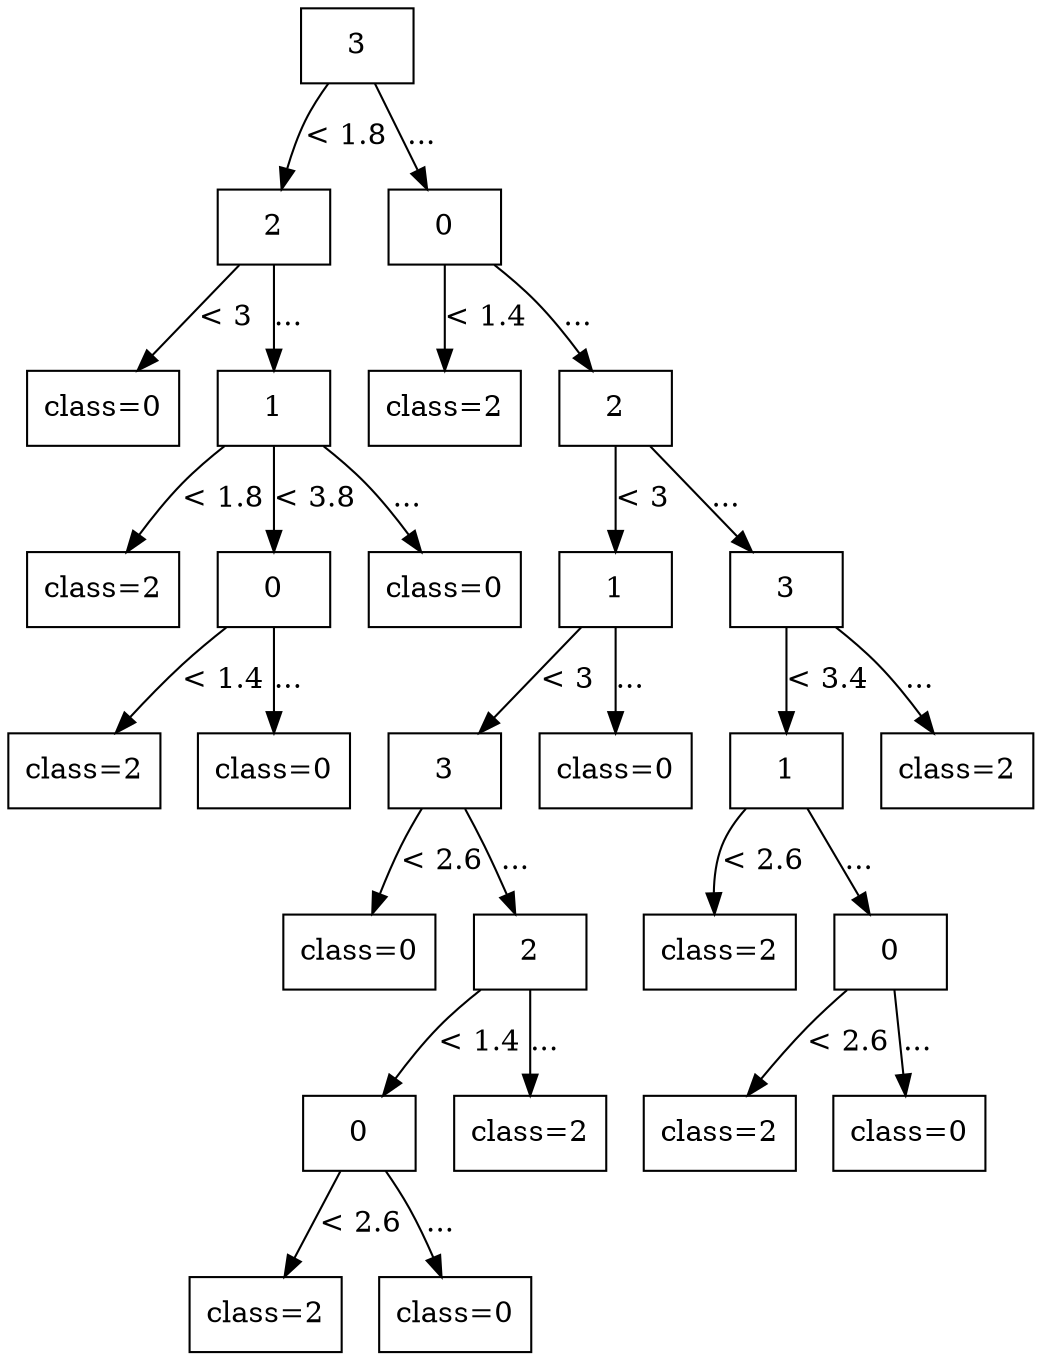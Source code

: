 digraph G {
node [shape=box];

0 [label="3"];

1 [label="2"];
9 [label="0"];

0 -> 1 [label="< 1.8"];
0 -> 9 [label="..."];

2 [label="class=0"];
3 [label="1"];
10 [label="class=2"];
11 [label="2"];

1 -> 2 [label="< 3"];
1 -> 3 [label="..."];
9 -> 10 [label="< 1.4"];
9 -> 11 [label="..."];

4 [label="class=2"];
5 [label="0"];
8 [label="class=0"];
12 [label="1"];
21 [label="3"];

3 -> 4 [label="< 1.8"];
3 -> 5 [label="< 3.8"];
3 -> 8 [label="..."];
11 -> 12 [label="< 3"];
11 -> 21 [label="..."];

6 [label="class=2"];
7 [label="class=0"];
13 [label="3"];
20 [label="class=0"];
22 [label="1"];
27 [label="class=2"];

5 -> 6 [label="< 1.4"];
5 -> 7 [label="..."];
12 -> 13 [label="< 3"];
12 -> 20 [label="..."];
21 -> 22 [label="< 3.4"];
21 -> 27 [label="..."];

14 [label="class=0"];
15 [label="2"];
23 [label="class=2"];
24 [label="0"];

13 -> 14 [label="< 2.6"];
13 -> 15 [label="..."];
22 -> 23 [label="< 2.6"];
22 -> 24 [label="..."];

16 [label="0"];
19 [label="class=2"];
25 [label="class=2"];
26 [label="class=0"];

15 -> 16 [label="< 1.4"];
15 -> 19 [label="..."];
24 -> 25 [label="< 2.6"];
24 -> 26 [label="..."];

17 [label="class=2"];
18 [label="class=0"];

16 -> 17 [label="< 2.6"];
16 -> 18 [label="..."];

}